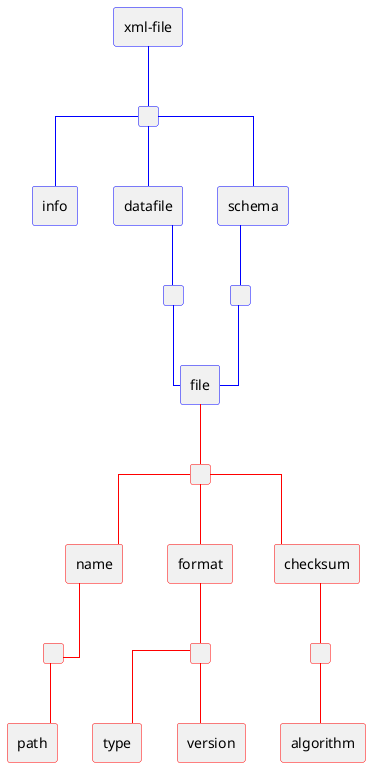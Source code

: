 @startuml
skinparam linetype ortho

rectangle " " as c1 #line:blue;
rectangle " " as c2 #line:blue;
rectangle " " as c3 #line:blue;
rectangle " " as c4 #line:red;
rectangle " " as c5 #line:red;
rectangle " " as c6 #line:red;
rectangle " " as c7 #line:red;

rectangle "xml-file" as xmlfile #line:blue;
rectangle info #line:blue;
rectangle datafile #line:blue
rectangle schema #line:blue

rectangle file as file #line:blue;

rectangle name as name #line:red;
rectangle path as path #line:red;
rectangle format #line:red;
rectangle type #line:red;
rectangle version as version #line:red;
rectangle checksum #line:red;
rectangle algorithm #line:red;

xmlfile -[#0000ff]- c1
c1 -[#0000ff]- info
c1 -[#0000ff]- datafile
c1 -[#0000ff]- schema

datafile -[#0000ff]- c2
schema -[#0000ff]- c3
c2 -[#0000ff]- file
c3 -[#0000ff]- file

file -[#ff0000]- c4

c4 -[#ff0000]- name
name -[#ff0000]- c5
c5 -[#ff0000]- path

c4 -[#ff0000]- format
format -[#ff0000]- c6
c6 -[#ff0000]- type
c6 -[#ff0000]- version

c4 -[#ff0000]- checksum
checksum -[#ff0000]- c7
c7 -[#ff0000]- algorithm

@enduml
